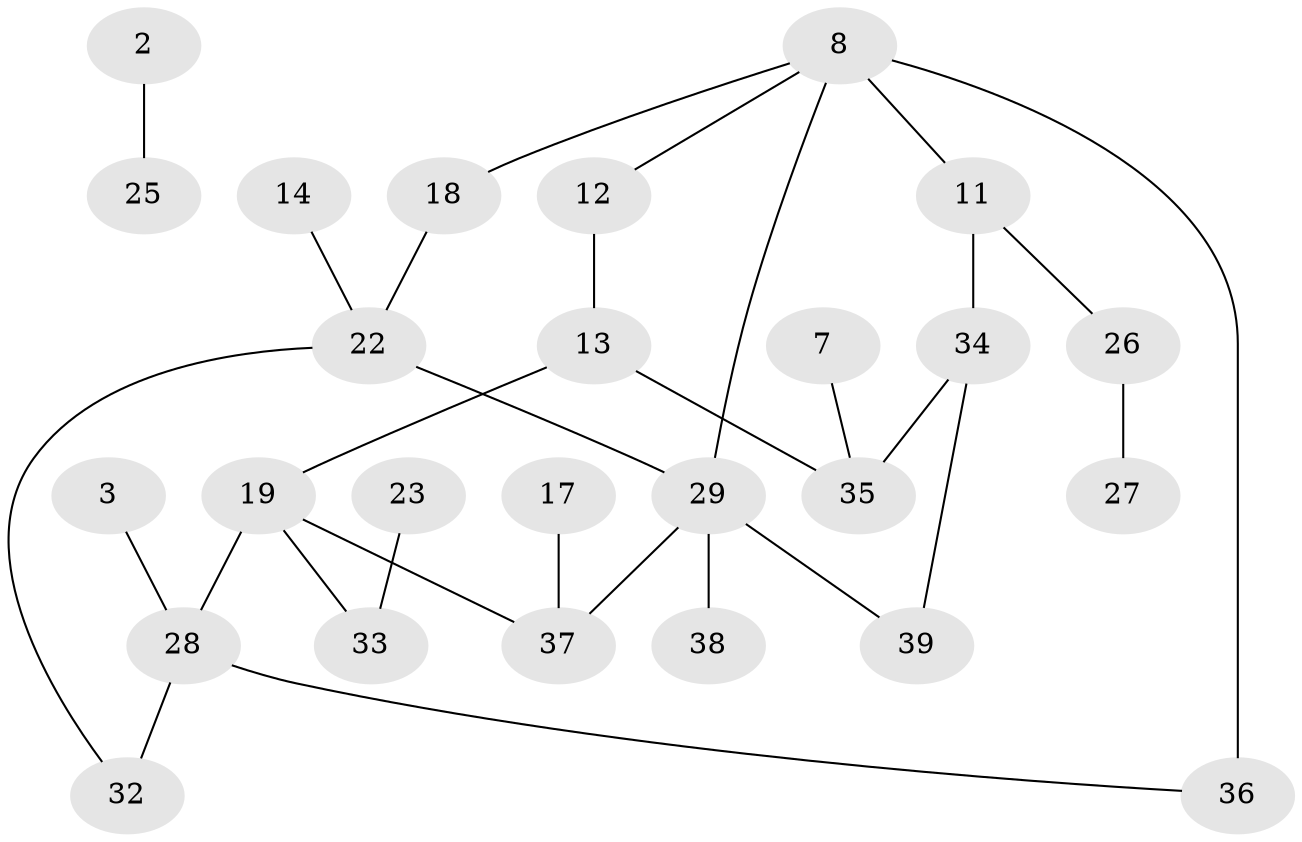 // original degree distribution, {0: 0.16129032258064516, 5: 0.016129032258064516, 1: 0.3548387096774194, 2: 0.24193548387096775, 4: 0.14516129032258066, 3: 0.08064516129032258}
// Generated by graph-tools (version 1.1) at 2025/35/03/04/25 23:35:46]
// undirected, 26 vertices, 30 edges
graph export_dot {
  node [color=gray90,style=filled];
  2;
  3;
  7;
  8;
  11;
  12;
  13;
  14;
  17;
  18;
  19;
  22;
  23;
  25;
  26;
  27;
  28;
  29;
  32;
  33;
  34;
  35;
  36;
  37;
  38;
  39;
  2 -- 25 [weight=1.0];
  3 -- 28 [weight=1.0];
  7 -- 35 [weight=1.0];
  8 -- 11 [weight=1.0];
  8 -- 12 [weight=1.0];
  8 -- 18 [weight=1.0];
  8 -- 29 [weight=1.0];
  8 -- 36 [weight=2.0];
  11 -- 26 [weight=1.0];
  11 -- 34 [weight=1.0];
  12 -- 13 [weight=1.0];
  13 -- 19 [weight=1.0];
  13 -- 35 [weight=1.0];
  14 -- 22 [weight=1.0];
  17 -- 37 [weight=1.0];
  18 -- 22 [weight=1.0];
  19 -- 28 [weight=1.0];
  19 -- 33 [weight=1.0];
  19 -- 37 [weight=1.0];
  22 -- 29 [weight=1.0];
  22 -- 32 [weight=1.0];
  23 -- 33 [weight=1.0];
  26 -- 27 [weight=1.0];
  28 -- 32 [weight=1.0];
  28 -- 36 [weight=1.0];
  29 -- 37 [weight=1.0];
  29 -- 38 [weight=1.0];
  29 -- 39 [weight=1.0];
  34 -- 35 [weight=1.0];
  34 -- 39 [weight=1.0];
}
